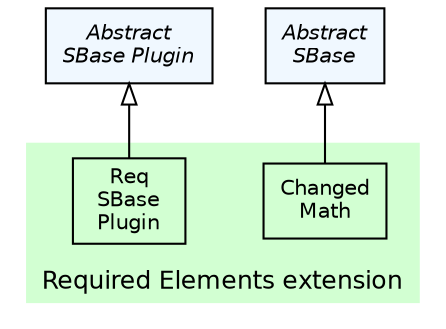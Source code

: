 #!/usr/local/bin/dot
#
# dot -Tpdf type_hierarchy.dot -otype_hierarchy.pdf && acroread type_hierarchy.pdf &
# dot -Tpng type_hierarchy.dot -otype_hierarchy.png
#
# $Id$
# $URL$
# $Rev$

/*
 * Overview of the req extension type hierarchy
 */
 
strict digraph G{

	 nodesep=0.25;
 	ranksep=0.5;

	 edge [
	   fontname="Helvetica",
	   fontsize=10,
 	  labelfontname="Helvetica",
	   labelfontsize=10
	 ];
	 node [
	   fontname="Helvetica",
	   fontsize=10,
	   shape=box
 	];
 	
 	/*
 	 * Interfaces
 	 */
 	

  /*
   * Abstract data types
   */
 	AbstractSBasePlugin                      [label=<<font face="Helvetica-Oblique">Abstract<br/>SBase Plugin</font>>, style="filled", fillcolor="#F0F8FF"]; 	
 	AbstractNamedSBase                            [label=<<font face="Helvetica-Oblique">Abstract<br/>SBase</font>>, style="filled", fillcolor="#F0F8FF"];
  
  /*
   * The required elements extension
   */
   
  subgraph clusterReq {
    fontname="Helvetica";
    fontsize=12;
    style="filled";
    fillcolor="#d2ffd2"
    color="#ffffff"
    label="Required Elements extension";
    labelloc=b;
    labeljust=r;

    // Interfaces

    // Enums

    // Abstract data types
  
    // Objects
    ReqSBasePlugin                     [label="Req\nSBase\nPlugin"];    
    ChangedMath					  [label="Changed\nMath"];

      
    /*
     * Inheritance graph
     */

  }
  
  /*********************
   * Inheritance graph *
   *********************/
  AbstractSBasePlugin         -> ReqSBasePlugin     [dir=back,arrowtail=empty];
  AbstractNamedSBase         -> ChangedMath     [dir=back,arrowtail=empty];


}
